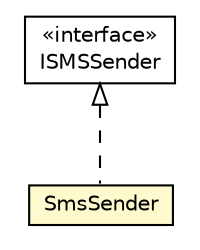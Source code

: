 #!/usr/local/bin/dot
#
# Class diagram 
# Generated by UMLGraph version R5_6-24-gf6e263 (http://www.umlgraph.org/)
#

digraph G {
	edge [fontname="Helvetica",fontsize=10,labelfontname="Helvetica",labelfontsize=10];
	node [fontname="Helvetica",fontsize=10,shape=plaintext];
	nodesep=0.25;
	ranksep=0.5;
	// org.universAAL.ui.handler.sms.ISMSSender
	c7697770 [label=<<table title="org.universAAL.ui.handler.sms.ISMSSender" border="0" cellborder="1" cellspacing="0" cellpadding="2" port="p" href="../../../org/universAAL/ui/handler/sms/ISMSSender.html">
		<tr><td><table border="0" cellspacing="0" cellpadding="1">
<tr><td align="center" balign="center"> &#171;interface&#187; </td></tr>
<tr><td align="center" balign="center"> ISMSSender </td></tr>
		</table></td></tr>
		</table>>, URL="../../../org/universAAL/ui/handler/sms/ISMSSender.html", fontname="Helvetica", fontcolor="black", fontsize=10.0];
	// net.vsms.bulksms.SmsSender
	c7697772 [label=<<table title="net.vsms.bulksms.SmsSender" border="0" cellborder="1" cellspacing="0" cellpadding="2" port="p" bgcolor="lemonChiffon" href="./SmsSender.html">
		<tr><td><table border="0" cellspacing="0" cellpadding="1">
<tr><td align="center" balign="center"> SmsSender </td></tr>
		</table></td></tr>
		</table>>, URL="./SmsSender.html", fontname="Helvetica", fontcolor="black", fontsize=10.0];
	//net.vsms.bulksms.SmsSender implements org.universAAL.ui.handler.sms.ISMSSender
	c7697770:p -> c7697772:p [dir=back,arrowtail=empty,style=dashed];
}


